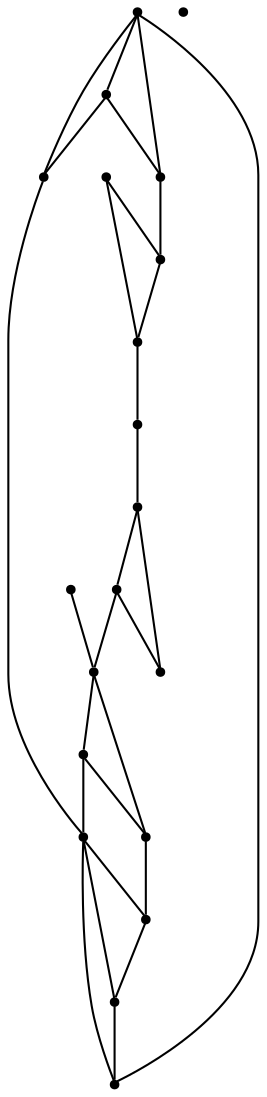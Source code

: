 graph {
  node [shape=point,comment="{\"directed\":false,\"doi\":\"10.1007/978-3-319-73915-1_36\",\"figure\":\"5 (1)\"}"]

  v0 [pos="713.6667853783591,476.72301444964955"]
  v1 [pos="661.9721042977158,487.3871661328299"]
  v2 [pos="741.4086951326765,454.6532672970976"]
  v3 [pos="764.4874118635357,377.4711005327436"]
  v4 [pos="758.9281944462966,332.3353230579589"]
  v5 [pos="753.0199561014181,313.33253885397124"]
  v6 [pos="566.6892161840199,425.36556411099957"]
  v7 [pos="568.9646005345039,318.72477058858254"]
  v8 [pos="600.3403975950034,470.98486198802453"]
  v9 [pos="589.0313564784755,283.24871843535755"]
  v10 [pos="732.2499440519165,333.7395924639395"]
  v11 [pos="738.8541576284987,376.80012377255935"]
  v12 [pos="728.7233780977041,425.21142767556677"]
  v13 [pos="699.2822268514543,366.1359681151516"]
  v14 [pos="662.8055417913778,338.6528821062737"]
  v15 [pos="661.9721042977158,263.5459615080845"]
  v16 [pos="634.0301294842163,316.96619086154936"]
  v17 [pos="609.8221460434598,298.7511303218113"]
  v18 [pos="600.4987963434888,435.45463316689995"]
  v19 [pos="587.217465069434,351.51717005162425"]

  v0 -- v1 [id="-1",pos="713.6667853783591,476.72301444964955 699.9516615356767,483.4654753234439 682.9227756417624,487.3871661328299 661.9721042977158,487.3871661328299"]
  v2 -- v0 [id="-2",pos="741.4086951326765,454.6532672970976 734.2218352028444,463.53995905685144 725.0936151989006,471.1093512852677 713.6667853783591,476.72301444964955"]
  v3 -- v2 [id="-3",pos="764.4874118635357,377.4711005327436 764.5967513703325,404.96177832277044 758.4826545516241,433.53124230503363 741.4086951326765,454.6532672970976"]
  v6 -- v18 [id="-5",pos="566.6892161840199,425.36556411099957 600.4987963434888,435.45463316689995 600.4987963434888,435.45463316689995 600.4987963434888,435.45463316689995"]
  v7 -- v17 [id="-7",pos="568.9646005345039,318.72477058858254 609.8221460434598,298.7511303218113 609.8221460434598,298.7511303218113 609.8221460434598,298.7511303218113"]
  v4 -- v3 [id="-10",pos="758.9281944462966,332.3353230579589 762.2576724865655,345.87749060398914 764.4230846896128,361.49097891132254 764.4874118635357,377.4711005327436"]
  v4 -- v5 [id="-11",pos="758.9281944462966,332.3353230579589 757.8116288377653,327.79105511939974 756.5740156486627,323.50680832148856 755.2411631200235,319.50829746869897 754.5142924996626,317.3275487917287 753.7590907354967,315.23177975877826 753.0199561014181,313.33253885397124"]
  v5 -- v15 [id="-12",pos="753.0199561014181,313.33253885397124 733.708721837839,263.54589792044607 698.5512070868386,263.54589792044607 680.6251148481143,263.54589792044607 661.9721042977158,263.5459615080845 661.9721042977158,263.5459615080845 661.9721042977158,263.5459615080845"]
  v6 -- v7 [id="-14",pos="566.6892161840199,425.36556411099957 554.6303461040894,390.2092749703474 559.2932135151391,347.73774956190545 568.9646005345039,318.72477058858254"]
  v8 -- v6 [id="-15",pos="600.3403975950034,470.98486198802453 583.5700575337712,459.6839119782577 572.9066185457257,443.49850899926753 566.6892161840199,425.36556411099957"]
  v1 -- v8 [id="-16",pos="661.9721042977158,487.3871661328299 635.6249710201979,487.3871661328299 615.4800926042673,481.18493783134727 600.3403975950034,470.98486198802453"]
  v19 -- v7 [id="-17",pos="587.217465069434,351.51717005162425 568.9646005345039,318.72477058858254 568.9646005345039,318.72477058858254 568.9646005345039,318.72477058858254"]
  v9 -- v15 [id="-19",pos="589.0313564784755,283.24871843535755 607.7051564552702,263.545897920446 630.157041216986,263.545897920446 643.3191891299438,263.54589792044607 661.9721042977158,263.5459615080845 661.9721042977158,263.5459615080845 661.9721042977158,263.5459615080845"]
  v9 -- v17 [id="-22",pos="589.0313564784755,283.24871843535755 609.8221460434598,298.7511303218113 609.8221460434598,298.7511303218113 609.8221460434598,298.7511303218113"]
  v7 -- v9 [id="-31",pos="568.9646005345039,318.72477058858254 574.1939558041621,303.0348191166505 581.3014486156433,291.4105876018721 589.0313564784755,283.24871843535755"]
  v18 -- v8 [id="-33",pos="600.4987963434888,435.45463316689995 600.3403975950034,470.98486198802453 600.3403975950034,470.98486198802453 600.3403975950034,470.98486198802453"]
  v17 -- v16 [id="-35",pos="609.8221460434598,298.7511303218113 634.0301294842163,316.96619086154936 634.0301294842163,316.96619086154936 634.0301294842163,316.96619086154936"]
  v5 -- v10 [id="-42",pos="753.0199561014181,313.33253885397124 732.2499440519165,333.7395924639395 732.2499440519165,333.7395924639395 732.2499440519165,333.7395924639395"]
  v14 -- v13 [id="-51",pos="662.8055417913778,338.6528821062737 699.2822268514543,366.1359681151516 699.2822268514543,366.1359681151516 699.2822268514543,366.1359681151516"]
  v16 -- v14 [id="-52",pos="634.0301294842163,316.96619086154936 662.8055417913778,338.6528821062737 662.8055417913778,338.6528821062737 662.8055417913778,338.6528821062737"]
  v15 -- v13 [id="-61",pos="661.9721042977158,263.5459615080845 699.2822268514543,366.1359681151516 699.2822268514543,366.1359681151516 699.2822268514543,366.1359681151516"]
  v10 -- v3 [id="-69",pos="732.2499440519165,333.7395924639395 764.4874118635357,377.4711005327436 764.4874118635357,377.4711005327436 764.4874118635357,377.4711005327436"]
  v10 -- v13 [id="-70",pos="732.2499440519165,333.7395924639395 699.2822268514543,366.1359681151516 699.2822268514543,366.1359681151516 699.2822268514543,366.1359681151516"]
  v10 -- v4 [id="-71",pos="732.2499440519165,333.7395924639395 758.9281944462966,332.3353230579589 758.9281944462966,332.3353230579589 758.9281944462966,332.3353230579589"]
  v12 -- v2 [id="-72",pos="728.7233780977041,425.21142767556677 741.4086951326765,454.6532672970976 741.4086951326765,454.6532672970976 741.4086951326765,454.6532672970976"]
  v12 -- v0 [id="-73",pos="728.7233780977041,425.21142767556677 713.6667853783591,476.72301444964955 713.6667853783591,476.72301444964955 713.6667853783591,476.72301444964955"]
  v15 -- v16 [id="-78",pos="661.9721042977158,263.5459615080845 634.0301294842163,316.96619086154936 634.0301294842163,316.96619086154936 634.0301294842163,316.96619086154936"]
  v15 -- v14 [id="-82",pos="661.9721042977158,263.5459615080845 662.8055417913778,338.6528821062737 662.8055417913778,338.6528821062737 662.8055417913778,338.6528821062737"]
}